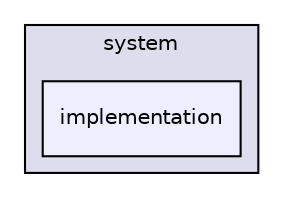 digraph "src/system/implementation" {
  compound=true
  node [ fontsize="10", fontname="Helvetica"];
  edge [ labelfontsize="10", labelfontname="Helvetica"];
  subgraph clusterdir_d501334aeb1b78ad67cd3c72c37b1e87 {
    graph [ bgcolor="#ddddee", pencolor="black", label="system" fontname="Helvetica", fontsize="10", URL="dir_d501334aeb1b78ad67cd3c72c37b1e87.html"]
  dir_7c0f14fd0f7db3f907ff9b926d1021b3 [shape=box, label="implementation", style="filled", fillcolor="#eeeeff", pencolor="black", URL="dir_7c0f14fd0f7db3f907ff9b926d1021b3.html"];
  }
}
